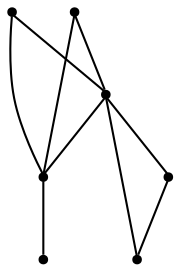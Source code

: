 graph {
  node [shape=point,comment="{\"directed\":false,\"doi\":\"10.1007/978-3-662-45803-7_4\",\"figure\":\"4\"}"]

  v0 [pos="1459.5314260707173,913.0860249383386"]
  v1 [pos="1659.6757194083668,712.9812351704375"]
  v2 [pos="1259.3871327330678,712.9812351704375"]
  v3 [pos="1559.603572739542,746.3320334650875"]
  v4 [pos="1459.5314260707173,979.7876215276391"]
  v5 [pos="1459.5314260707173,846.3844283490382"]
  v6 [pos="1359.4592794018927,746.3320334650876"]

  v2 -- v4 [id="-2",pos="1259.3871327330678,712.9812351704375 1459.5314260707173,979.7876215276391 1459.5314260707173,979.7876215276391 1459.5314260707173,979.7876215276391"]
  v6 -- v0 [id="-3",pos="1359.4592794018927,746.3320334650876 1387.258455236368,757.4503232774276 1387.258455236368,757.4503232774276 1387.258455236368,757.4503232774276 1415.0535591247713,768.5642875009996 1470.651910793722,790.8011215720779 1487.3306019051927,818.590484942975 1504.0092930166634,846.3844283490382 1481.7683235706543,879.7352266436885 1470.651910793722,896.4106257910136 1459.5314260707173,913.0860249383386 1459.5314260707173,913.0860249383386 1459.5314260707173,913.0860249383386"]
  v4 -- v1 [id="-4",pos="1459.5314260707173,979.7876215276391 1659.6757194083668,712.9812351704375 1659.6757194083668,712.9812351704375 1659.6757194083668,712.9812351704375"]
  v0 -- v5 [id="-5",pos="1459.5314260707173,913.0860249383386 1459.5314260707173,846.3844283490382 1459.5314260707173,846.3844283490382 1459.5314260707173,846.3844283490382"]
  v4 -- v0 [id="-6",pos="1459.5314260707173,979.7876215276391 1459.5314260707173,913.0860249383386 1459.5314260707173,913.0860249383386 1459.5314260707173,913.0860249383386"]
  v3 -- v0 [id="-7",pos="1559.603572739542,746.3320334650875 1531.8043969050666,757.4503232774276 1531.8043969050666,757.4503232774276 1531.8043969050666,757.4503232774276 1504.0092930166634,768.5642875009996 1448.4109413477127,790.8011215720779 1431.732250236242,818.590484942975 1415.0535591247713,846.3844283490382 1437.2945285707804,879.7352266436885 1448.4109413477127,896.4106257910136 1459.5314260707173,913.0860249383386 1459.5314260707173,913.0860249383386 1459.5314260707173,913.0860249383386"]
  v1 -- v2 [id="-8",pos="1659.6757194083668,712.9812351704375 1259.3871327330678,712.9812351704375 1259.3871327330678,712.9812351704375 1259.3871327330678,712.9812351704375"]
  v3 -- v4 [id="-9",pos="1559.603572739542,746.3320334650875 1459.5314260707173,979.7876215276391 1459.5314260707173,979.7876215276391 1459.5314260707173,979.7876215276391"]
  v6 -- v4 [id="-11",pos="1359.4592794018927,746.3320334650876 1459.5314260707173,979.7876215276391 1459.5314260707173,979.7876215276391 1459.5314260707173,979.7876215276391"]
}